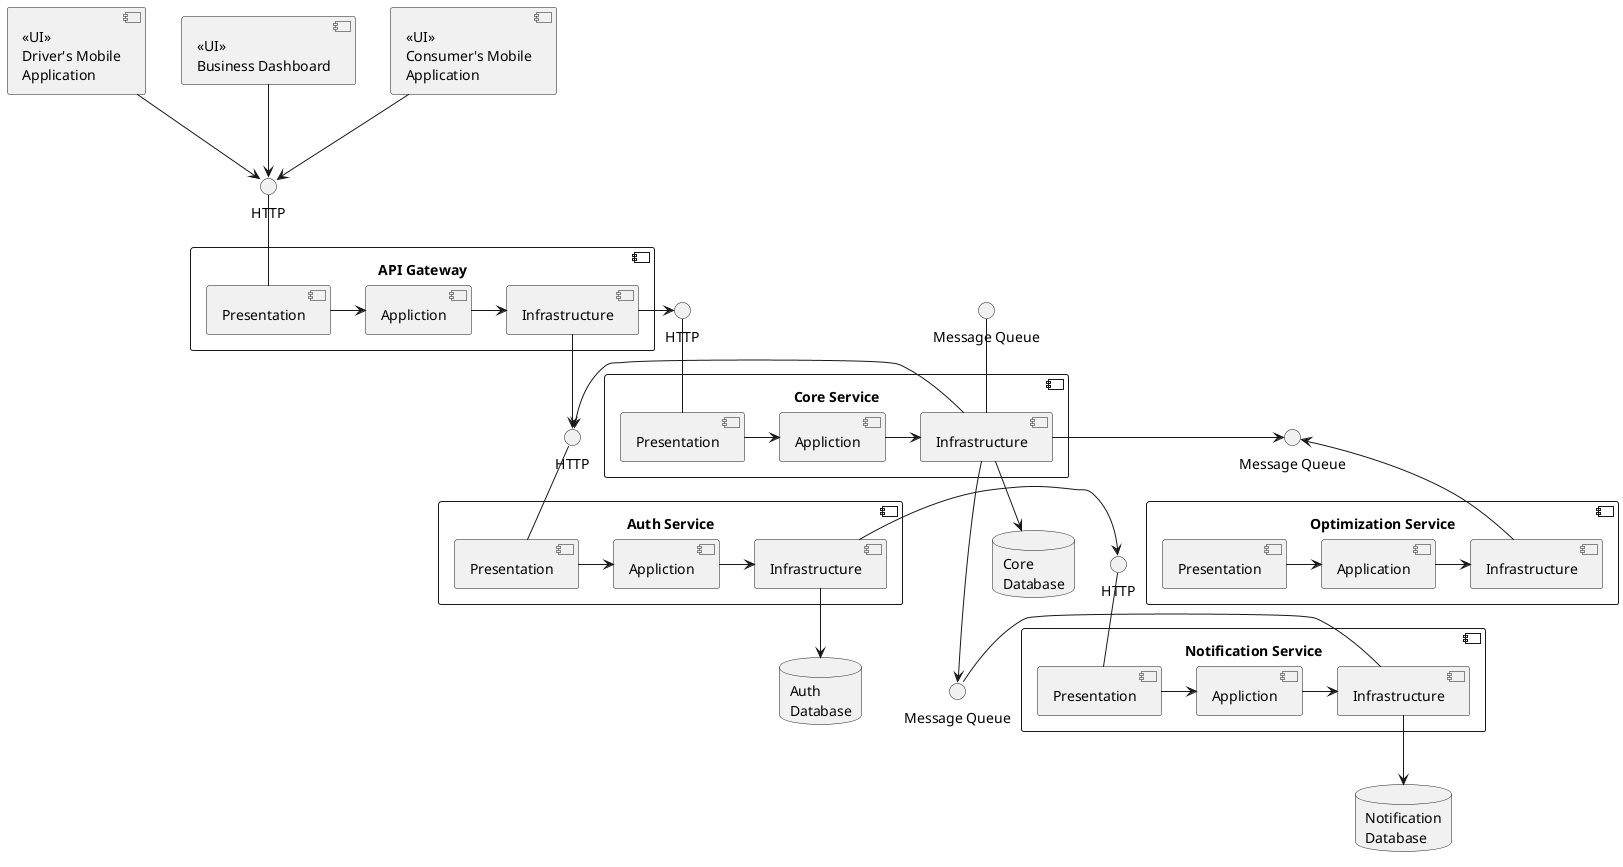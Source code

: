 @startuml

' UI Components
component "<<UI>>\nDriver's Mobile\nApplication" as D
component "<<UI>>\nBusiness Dashboard" as Dash
component "<<UI>>\nConsumer's Mobile\nApplication" as C

' Databases
database "Auth\nDatabase" as AuthDb
database "Core\nDatabase" as CoreDb
database "Notification\nDatabase" as NotificationDb

' Backend Components
interface "HTTP" as GatewayHttp
component "API Gateway" as Gateway {
  component "Presentation" as GatewayPresentation
  component "Appliction" as GatewayApplication
  component "Infrastructure" as GatewayInfrastructure

  GatewayHttp -- GatewayPresentation
  GatewayPresentation -> GatewayApplication
  GatewayApplication -> GatewayInfrastructure
}

interface "HTTP" as CoreHttp
interface "Message Queue" as CoreMQ
component "Core Service" as Core {
  component "Presentation" as CorePresentation
  component "Appliction" as CoreApplication
  component "Infrastructure" as CoreInfrastructure

  CoreHttp -- CorePresentation
  CoreMQ -- CoreInfrastructure
  CorePresentation -> CoreApplication
  CoreApplication -> CoreInfrastructure
}

interface "HTTP" as NotificationHttp
interface "Message Queue" as NotificationMQ
component "Notification Service" as Notification {
  component "Presentation" as NotificationPresentation
  component "Appliction" as NotificationApplication
  component "Infrastructure" as NotificationInfrastructure

  NotificationHttp -- NotificationPresentation
  NotificationMQ - NotificationInfrastructure
  NotificationPresentation -> NotificationApplication
  NotificationApplication -> NotificationInfrastructure
}

interface "HTTP" as AuthHttp
component "Auth Service" as Auth {
  component "Presentation" as AuthPresentation
  component "Appliction" as AuthApplication
  component "Infrastructure" as AuthInfrastructure

  AuthHttp -- AuthPresentation
  AuthPresentation -> AuthApplication
  AuthApplication -> AuthInfrastructure
}

interface "Message Queue" as OptimizationMQ
component "Optimization Service" as Optimization {
  component "Presentation" as OptimizationPresentation
  component "Application" as OptimizationApplication
  component "Infrastructure" as OptimizationInfrastructure

  OptimizationMQ <-- OptimizationInfrastructure
  OptimizationPresentation -> OptimizationApplication
  OptimizationApplication -> OptimizationInfrastructure
}

' Relationships
D --> GatewayHttp
Dash --> GatewayHttp
C --> GatewayHttp

GatewayInfrastructure -> CoreHttp
GatewayInfrastructure -> AuthHttp

CoreInfrastructure -> NotificationMQ
CoreInfrastructure -> AuthHttp
CoreInfrastructure -> OptimizationMQ
CoreInfrastructure --> CoreDb

AuthInfrastructure -> NotificationHttp
AuthInfrastructure --> AuthDb

NotificationInfrastructure --> NotificationDb

@enduml
